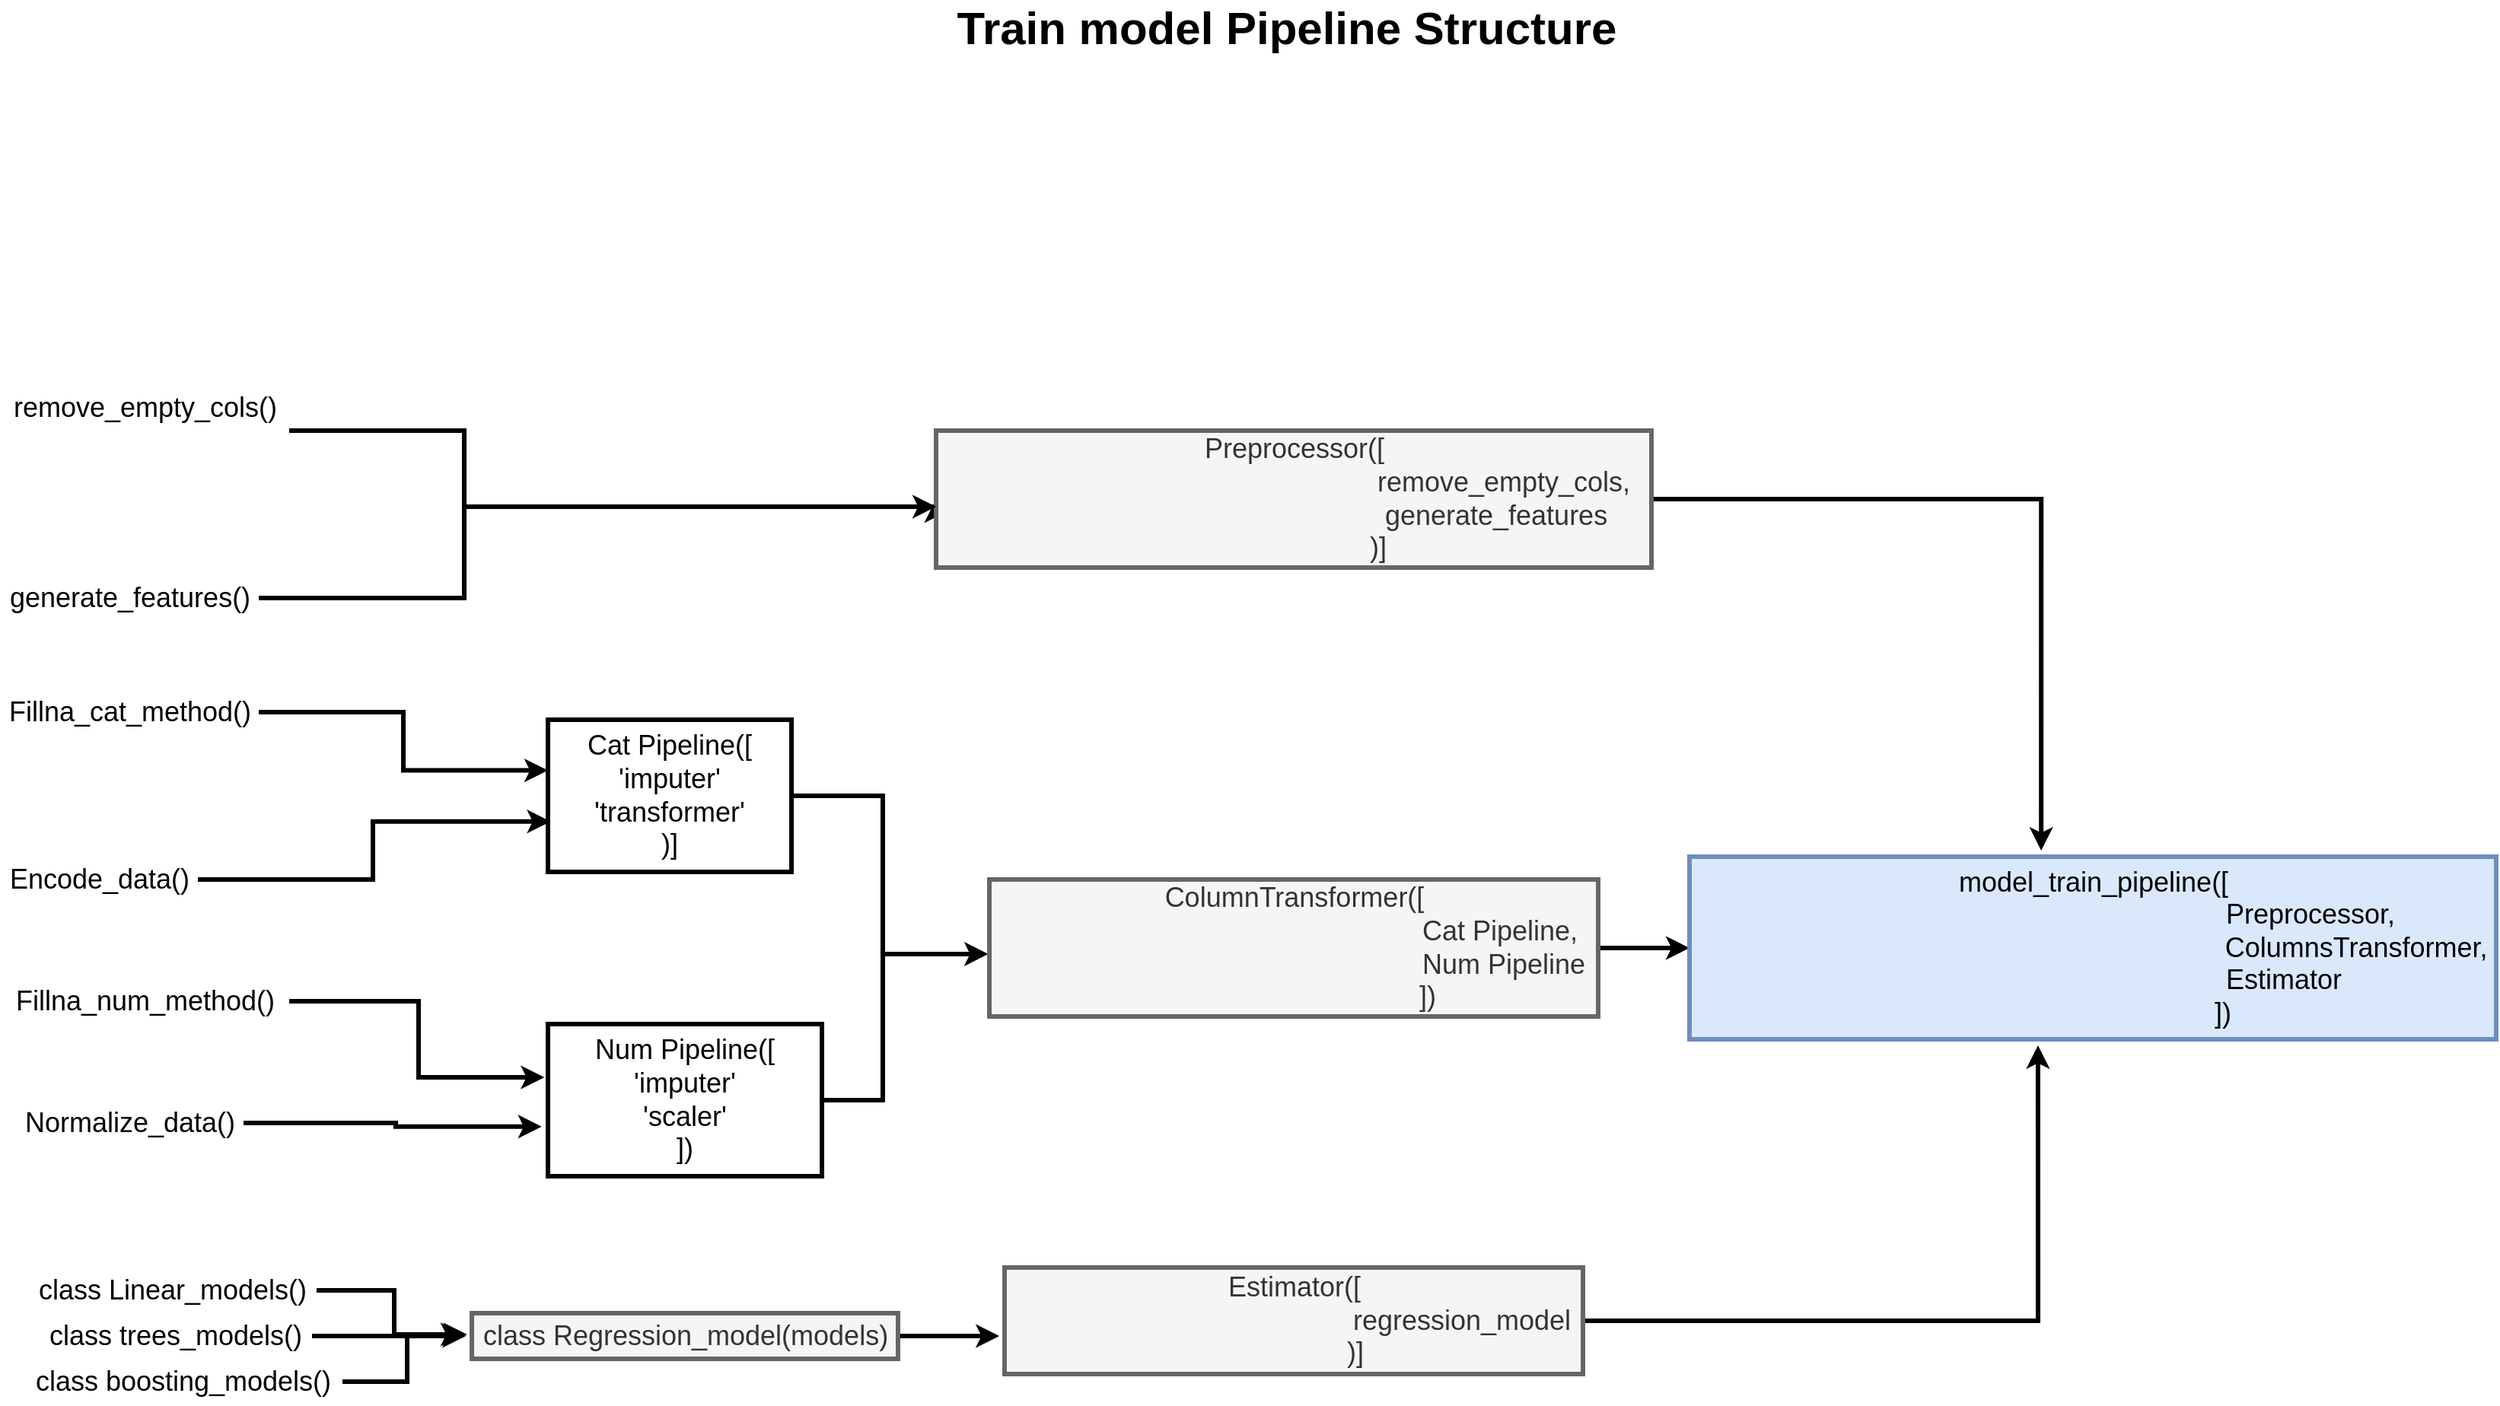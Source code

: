 <mxfile version="14.9.7" type="github">
  <diagram id="wKcYc2Z8ubOa0SPh2_ZS" name="Page-1">
    <mxGraphModel dx="5557" dy="3070" grid="1" gridSize="10" guides="1" tooltips="1" connect="1" arrows="1" fold="1" page="1" pageScale="1" pageWidth="827" pageHeight="1169" math="0" shadow="0">
      <root>
        <object label="" id="0">
          <mxCell />
        </object>
        <mxCell id="1" parent="0" />
        <mxCell id="e_e6QgXlBwtvrFS-NyKw-1" value="&lt;font size=&quot;1&quot;&gt;&lt;b style=&quot;font-size: 30px&quot;&gt;Train model Pipeline Structure&lt;/b&gt;&lt;/font&gt;" style="text;html=1;align=center;verticalAlign=middle;resizable=0;points=[];autosize=1;strokeColor=none;" parent="1" vertex="1">
          <mxGeometry x="-200" y="50" width="450" height="30" as="geometry" />
        </mxCell>
        <mxCell id="ZrzAJFYl5DZwjH_hyQz8-46" style="edgeStyle=orthogonalEdgeStyle;rounded=0;orthogonalLoop=1;jettySize=auto;html=1;entryX=-0.002;entryY=0.544;entryDx=0;entryDy=0;entryPerimeter=0;fontSize=18;strokeWidth=3;" edge="1" parent="1" source="e_e6QgXlBwtvrFS-NyKw-2" target="e_e6QgXlBwtvrFS-NyKw-14">
          <mxGeometry relative="1" as="geometry">
            <Array as="points">
              <mxPoint x="-240" y="570" />
              <mxPoint x="-240" y="674" />
            </Array>
          </mxGeometry>
        </mxCell>
        <mxCell id="e_e6QgXlBwtvrFS-NyKw-2" value="Cat Pipeline([&lt;br style=&quot;font-size: 18px;&quot;&gt;&#39;imputer&#39;&lt;br style=&quot;font-size: 18px;&quot;&gt;&#39;transformer&#39;&lt;br style=&quot;font-size: 18px;&quot;&gt;)]" style="whiteSpace=wrap;html=1;fontSize=18;strokeWidth=3;" parent="1" vertex="1">
          <mxGeometry x="-460" y="520" width="160" height="100" as="geometry" />
        </mxCell>
        <mxCell id="e_e6QgXlBwtvrFS-NyKw-4" style="edgeStyle=orthogonalEdgeStyle;rounded=0;orthogonalLoop=1;jettySize=auto;html=1;entryX=0;entryY=0.333;entryDx=0;entryDy=0;entryPerimeter=0;fontSize=18;strokeWidth=3;" parent="1" source="e_e6QgXlBwtvrFS-NyKw-3" target="e_e6QgXlBwtvrFS-NyKw-2" edge="1">
          <mxGeometry relative="1" as="geometry" />
        </mxCell>
        <mxCell id="e_e6QgXlBwtvrFS-NyKw-3" value="Fillna_cat_method()" style="text;html=1;align=center;verticalAlign=middle;resizable=0;points=[];autosize=1;strokeColor=none;fontSize=18;strokeWidth=3;" parent="1" vertex="1">
          <mxGeometry x="-820" y="500" width="170" height="30" as="geometry" />
        </mxCell>
        <mxCell id="e_e6QgXlBwtvrFS-NyKw-6" style="edgeStyle=orthogonalEdgeStyle;rounded=0;orthogonalLoop=1;jettySize=auto;html=1;entryX=0.011;entryY=0.669;entryDx=0;entryDy=0;entryPerimeter=0;fontSize=18;strokeWidth=3;" parent="1" source="e_e6QgXlBwtvrFS-NyKw-5" target="e_e6QgXlBwtvrFS-NyKw-2" edge="1">
          <mxGeometry relative="1" as="geometry" />
        </mxCell>
        <mxCell id="e_e6QgXlBwtvrFS-NyKw-5" value="Encode_data()&lt;br style=&quot;font-size: 18px;&quot;&gt;" style="text;html=1;align=center;verticalAlign=middle;resizable=0;points=[];autosize=1;strokeColor=none;fontSize=18;strokeWidth=3;" parent="1" vertex="1">
          <mxGeometry x="-820" y="610" width="130" height="30" as="geometry" />
        </mxCell>
        <mxCell id="ZrzAJFYl5DZwjH_hyQz8-47" style="edgeStyle=orthogonalEdgeStyle;rounded=0;orthogonalLoop=1;jettySize=auto;html=1;entryX=-0.002;entryY=0.544;entryDx=0;entryDy=0;entryPerimeter=0;fontSize=18;strokeWidth=3;" edge="1" parent="1" source="e_e6QgXlBwtvrFS-NyKw-7" target="e_e6QgXlBwtvrFS-NyKw-14">
          <mxGeometry relative="1" as="geometry">
            <Array as="points">
              <mxPoint x="-240" y="770" />
              <mxPoint x="-240" y="674" />
            </Array>
          </mxGeometry>
        </mxCell>
        <mxCell id="e_e6QgXlBwtvrFS-NyKw-7" value="Num Pipeline([&lt;br style=&quot;font-size: 18px;&quot;&gt;&#39;imputer&#39;&lt;br style=&quot;font-size: 18px;&quot;&gt;&#39;scaler&#39;&lt;br style=&quot;font-size: 18px;&quot;&gt;])" style="rounded=0;whiteSpace=wrap;html=1;fontSize=18;strokeWidth=3;" parent="1" vertex="1">
          <mxGeometry x="-460" y="720" width="180" height="100" as="geometry" />
        </mxCell>
        <mxCell id="e_e6QgXlBwtvrFS-NyKw-13" style="edgeStyle=orthogonalEdgeStyle;rounded=0;orthogonalLoop=1;jettySize=auto;html=1;entryX=-0.013;entryY=0.35;entryDx=0;entryDy=0;entryPerimeter=0;fontSize=18;strokeWidth=3;" parent="1" source="e_e6QgXlBwtvrFS-NyKw-8" target="e_e6QgXlBwtvrFS-NyKw-7" edge="1">
          <mxGeometry relative="1" as="geometry" />
        </mxCell>
        <mxCell id="e_e6QgXlBwtvrFS-NyKw-8" value="Fillna_num_method()" style="text;html=1;align=center;verticalAlign=middle;resizable=0;points=[];autosize=1;strokeColor=none;fontSize=18;strokeWidth=3;" parent="1" vertex="1">
          <mxGeometry x="-820" y="690" width="190" height="30" as="geometry" />
        </mxCell>
        <mxCell id="e_e6QgXlBwtvrFS-NyKw-12" style="edgeStyle=orthogonalEdgeStyle;rounded=0;orthogonalLoop=1;jettySize=auto;html=1;entryX=-0.023;entryY=0.674;entryDx=0;entryDy=0;entryPerimeter=0;fontSize=18;strokeWidth=3;" parent="1" source="e_e6QgXlBwtvrFS-NyKw-11" target="e_e6QgXlBwtvrFS-NyKw-7" edge="1">
          <mxGeometry relative="1" as="geometry" />
        </mxCell>
        <mxCell id="e_e6QgXlBwtvrFS-NyKw-11" value="Normalize_data()" style="text;html=1;align=center;verticalAlign=middle;resizable=0;points=[];autosize=1;strokeColor=none;fontSize=18;strokeWidth=3;" parent="1" vertex="1">
          <mxGeometry x="-810" y="770" width="150" height="30" as="geometry" />
        </mxCell>
        <mxCell id="ZrzAJFYl5DZwjH_hyQz8-42" value="" style="edgeStyle=orthogonalEdgeStyle;rounded=0;orthogonalLoop=1;jettySize=auto;html=1;fontSize=18;strokeWidth=3;" edge="1" parent="1" source="e_e6QgXlBwtvrFS-NyKw-14" target="ZrzAJFYl5DZwjH_hyQz8-27">
          <mxGeometry relative="1" as="geometry" />
        </mxCell>
        <mxCell id="e_e6QgXlBwtvrFS-NyKw-14" value="ColumnTransformer([&lt;br style=&quot;font-size: 18px;&quot;&gt;&amp;nbsp; &amp;nbsp; &amp;nbsp; &amp;nbsp; &amp;nbsp; &amp;nbsp; &amp;nbsp; &amp;nbsp; &amp;nbsp; &amp;nbsp; &amp;nbsp; &amp;nbsp; &amp;nbsp; &amp;nbsp; &amp;nbsp; &amp;nbsp; &amp;nbsp; &amp;nbsp; &amp;nbsp; &amp;nbsp; &amp;nbsp; &amp;nbsp; &amp;nbsp; &amp;nbsp; &amp;nbsp; &amp;nbsp; &amp;nbsp; Cat Pipeline, &lt;br style=&quot;font-size: 18px;&quot;&gt;&amp;nbsp; &amp;nbsp; &amp;nbsp; &amp;nbsp; &amp;nbsp; &amp;nbsp; &amp;nbsp; &amp;nbsp; &amp;nbsp; &amp;nbsp; &amp;nbsp; &amp;nbsp; &amp;nbsp; &amp;nbsp; &amp;nbsp; &amp;nbsp; &amp;nbsp; &amp;nbsp; &amp;nbsp; &amp;nbsp; &amp;nbsp; &amp;nbsp; &amp;nbsp; &amp;nbsp; &amp;nbsp; &amp;nbsp; &amp;nbsp; &amp;nbsp;Num Pipeline&lt;br style=&quot;font-size: 18px;&quot;&gt;&amp;nbsp; &amp;nbsp; &amp;nbsp; &amp;nbsp; &amp;nbsp; &amp;nbsp; &amp;nbsp; &amp;nbsp; &amp;nbsp; &amp;nbsp; &amp;nbsp; &amp;nbsp; &amp;nbsp; &amp;nbsp; &amp;nbsp; &amp;nbsp; &amp;nbsp; &amp;nbsp;])" style="text;html=1;align=center;verticalAlign=middle;resizable=0;points=[];autosize=1;fillColor=#f5f5f5;strokeColor=#666666;fontColor=#333333;fontSize=18;strokeWidth=3;" parent="1" vertex="1">
          <mxGeometry x="-170" y="625" width="400" height="90" as="geometry" />
        </mxCell>
        <mxCell id="ZrzAJFYl5DZwjH_hyQz8-12" style="edgeStyle=orthogonalEdgeStyle;rounded=0;orthogonalLoop=1;jettySize=auto;html=1;entryX=0;entryY=0.5;entryDx=0;entryDy=0;entryPerimeter=0;fontSize=18;strokeWidth=3;" edge="1" parent="1" source="ZrzAJFYl5DZwjH_hyQz8-5" target="ZrzAJFYl5DZwjH_hyQz8-6">
          <mxGeometry relative="1" as="geometry">
            <Array as="points">
              <mxPoint x="-515" y="330" />
              <mxPoint x="-515" y="380" />
            </Array>
          </mxGeometry>
        </mxCell>
        <mxCell id="ZrzAJFYl5DZwjH_hyQz8-5" value="remove_empty_cols()" style="text;html=1;align=center;verticalAlign=middle;resizable=0;points=[];autosize=1;strokeColor=none;fontSize=18;strokeWidth=3;" vertex="1" parent="1">
          <mxGeometry x="-820" y="300" width="190" height="30" as="geometry" />
        </mxCell>
        <mxCell id="ZrzAJFYl5DZwjH_hyQz8-44" style="edgeStyle=orthogonalEdgeStyle;rounded=0;orthogonalLoop=1;jettySize=auto;html=1;entryX=0.436;entryY=-0.033;entryDx=0;entryDy=0;entryPerimeter=0;fontSize=18;strokeWidth=3;" edge="1" parent="1" source="ZrzAJFYl5DZwjH_hyQz8-6" target="ZrzAJFYl5DZwjH_hyQz8-27">
          <mxGeometry relative="1" as="geometry" />
        </mxCell>
        <mxCell id="ZrzAJFYl5DZwjH_hyQz8-6" value="Preprocessor([&lt;br style=&quot;font-size: 18px;&quot;&gt;&amp;nbsp; &amp;nbsp; &amp;nbsp; &amp;nbsp; &amp;nbsp; &amp;nbsp; &amp;nbsp; &amp;nbsp; &amp;nbsp; &amp;nbsp; &amp;nbsp; &amp;nbsp; &amp;nbsp; &amp;nbsp; &amp;nbsp; &amp;nbsp; &amp;nbsp; &amp;nbsp; &amp;nbsp; &amp;nbsp; &amp;nbsp; &amp;nbsp; &amp;nbsp; &amp;nbsp; &amp;nbsp; &amp;nbsp; &amp;nbsp; &amp;nbsp; remove_empty_cols,&amp;nbsp;&lt;br style=&quot;font-size: 18px;&quot;&gt;&amp;nbsp; &amp;nbsp; &amp;nbsp; &amp;nbsp; &amp;nbsp; &amp;nbsp; &amp;nbsp; &amp;nbsp; &amp;nbsp; &amp;nbsp; &amp;nbsp; &amp;nbsp; &amp;nbsp; &amp;nbsp; &amp;nbsp; &amp;nbsp; &amp;nbsp; &amp;nbsp; &amp;nbsp; &amp;nbsp; &amp;nbsp; &amp;nbsp; &amp;nbsp; &amp;nbsp; &amp;nbsp; &amp;nbsp; &amp;nbsp;generate_features&lt;br style=&quot;font-size: 18px;&quot;&gt;&amp;nbsp; &amp;nbsp; &amp;nbsp; &amp;nbsp; &amp;nbsp; &amp;nbsp; &amp;nbsp; &amp;nbsp; &amp;nbsp; &amp;nbsp; &amp;nbsp; )]" style="text;html=1;align=center;verticalAlign=middle;resizable=0;points=[];autosize=1;strokeColor=#666666;fillColor=#f5f5f5;fontColor=#333333;fontSize=18;strokeWidth=3;" vertex="1" parent="1">
          <mxGeometry x="-205" y="330" width="470" height="90" as="geometry" />
        </mxCell>
        <mxCell id="ZrzAJFYl5DZwjH_hyQz8-9" style="edgeStyle=orthogonalEdgeStyle;rounded=0;orthogonalLoop=1;jettySize=auto;html=1;fontSize=18;strokeWidth=3;" edge="1" parent="1" source="ZrzAJFYl5DZwjH_hyQz8-8" target="ZrzAJFYl5DZwjH_hyQz8-6">
          <mxGeometry relative="1" as="geometry">
            <Array as="points">
              <mxPoint x="-515" y="440" />
              <mxPoint x="-515" y="380" />
            </Array>
          </mxGeometry>
        </mxCell>
        <mxCell id="ZrzAJFYl5DZwjH_hyQz8-8" value="generate_features()" style="text;html=1;align=center;verticalAlign=middle;resizable=0;points=[];autosize=1;strokeColor=none;fontSize=18;strokeWidth=3;" vertex="1" parent="1">
          <mxGeometry x="-820" y="425" width="170" height="30" as="geometry" />
        </mxCell>
        <mxCell id="ZrzAJFYl5DZwjH_hyQz8-40" style="edgeStyle=orthogonalEdgeStyle;rounded=0;orthogonalLoop=1;jettySize=auto;html=1;entryX=-0.009;entryY=0.643;entryDx=0;entryDy=0;entryPerimeter=0;fontSize=18;strokeWidth=3;" edge="1" parent="1" source="ZrzAJFYl5DZwjH_hyQz8-13" target="ZrzAJFYl5DZwjH_hyQz8-24">
          <mxGeometry relative="1" as="geometry" />
        </mxCell>
        <mxCell id="ZrzAJFYl5DZwjH_hyQz8-13" value="class Regression_model(models)" style="text;html=1;align=center;verticalAlign=middle;resizable=0;points=[];autosize=1;strokeColor=#666666;fillColor=#f5f5f5;fontColor=#333333;fontSize=18;strokeWidth=3;" vertex="1" parent="1">
          <mxGeometry x="-510" y="910" width="280" height="30" as="geometry" />
        </mxCell>
        <mxCell id="ZrzAJFYl5DZwjH_hyQz8-35" style="edgeStyle=orthogonalEdgeStyle;rounded=0;orthogonalLoop=1;jettySize=auto;html=1;entryX=-0.011;entryY=0.467;entryDx=0;entryDy=0;entryPerimeter=0;fontSize=18;strokeWidth=3;" edge="1" parent="1" source="ZrzAJFYl5DZwjH_hyQz8-14" target="ZrzAJFYl5DZwjH_hyQz8-13">
          <mxGeometry relative="1" as="geometry" />
        </mxCell>
        <mxCell id="ZrzAJFYl5DZwjH_hyQz8-14" value="class Linear_models()" style="text;html=1;align=center;verticalAlign=middle;resizable=0;points=[];autosize=1;strokeColor=none;fontSize=18;strokeWidth=3;" vertex="1" parent="1">
          <mxGeometry x="-802" y="880" width="190" height="30" as="geometry" />
        </mxCell>
        <mxCell id="ZrzAJFYl5DZwjH_hyQz8-36" style="edgeStyle=orthogonalEdgeStyle;rounded=0;orthogonalLoop=1;jettySize=auto;html=1;entryX=-0.014;entryY=0.5;entryDx=0;entryDy=0;entryPerimeter=0;fontSize=18;strokeWidth=3;" edge="1" parent="1" source="ZrzAJFYl5DZwjH_hyQz8-15" target="ZrzAJFYl5DZwjH_hyQz8-13">
          <mxGeometry relative="1" as="geometry" />
        </mxCell>
        <mxCell id="ZrzAJFYl5DZwjH_hyQz8-15" value="class trees_models()" style="text;html=1;align=center;verticalAlign=middle;resizable=0;points=[];autosize=1;strokeColor=none;fontSize=18;strokeWidth=3;" vertex="1" parent="1">
          <mxGeometry x="-795" y="910" width="180" height="30" as="geometry" />
        </mxCell>
        <mxCell id="ZrzAJFYl5DZwjH_hyQz8-34" style="edgeStyle=orthogonalEdgeStyle;rounded=0;orthogonalLoop=1;jettySize=auto;html=1;entryX=-0.018;entryY=0.467;entryDx=0;entryDy=0;entryPerimeter=0;fontSize=18;strokeWidth=3;" edge="1" parent="1" source="ZrzAJFYl5DZwjH_hyQz8-16" target="ZrzAJFYl5DZwjH_hyQz8-13">
          <mxGeometry relative="1" as="geometry" />
        </mxCell>
        <mxCell id="ZrzAJFYl5DZwjH_hyQz8-16" value="class boosting_models()" style="text;html=1;align=center;verticalAlign=middle;resizable=0;points=[];autosize=1;strokeColor=none;fontSize=18;strokeWidth=3;" vertex="1" parent="1">
          <mxGeometry x="-805" y="940" width="210" height="30" as="geometry" />
        </mxCell>
        <mxCell id="ZrzAJFYl5DZwjH_hyQz8-45" style="edgeStyle=orthogonalEdgeStyle;rounded=0;orthogonalLoop=1;jettySize=auto;html=1;entryX=0.432;entryY=1.033;entryDx=0;entryDy=0;entryPerimeter=0;fontSize=18;strokeWidth=3;" edge="1" parent="1" source="ZrzAJFYl5DZwjH_hyQz8-24" target="ZrzAJFYl5DZwjH_hyQz8-27">
          <mxGeometry relative="1" as="geometry" />
        </mxCell>
        <mxCell id="ZrzAJFYl5DZwjH_hyQz8-24" value="Estimator([&lt;br style=&quot;font-size: 18px;&quot;&gt;&amp;nbsp; &amp;nbsp; &amp;nbsp; &amp;nbsp; &amp;nbsp; &amp;nbsp; &amp;nbsp; &amp;nbsp; &amp;nbsp; &amp;nbsp; &amp;nbsp; &amp;nbsp; &amp;nbsp; &amp;nbsp; &amp;nbsp; &amp;nbsp; &amp;nbsp; &amp;nbsp; &amp;nbsp; &amp;nbsp; &amp;nbsp; &amp;nbsp; regression_model&lt;br style=&quot;font-size: 18px;&quot;&gt;&amp;nbsp; &amp;nbsp; &amp;nbsp; &amp;nbsp; &amp;nbsp; &amp;nbsp; &amp;nbsp; &amp;nbsp; )]" style="text;html=1;align=center;verticalAlign=middle;resizable=0;points=[];autosize=1;strokeColor=#666666;fillColor=#f5f5f5;fontColor=#333333;fontSize=18;strokeWidth=3;" vertex="1" parent="1">
          <mxGeometry x="-160" y="880" width="380" height="70" as="geometry" />
        </mxCell>
        <mxCell id="ZrzAJFYl5DZwjH_hyQz8-27" value="model_train_pipeline([&lt;br style=&quot;font-size: 18px;&quot;&gt;&amp;nbsp; &amp;nbsp; &amp;nbsp; &amp;nbsp; &amp;nbsp; &amp;nbsp; &amp;nbsp; &amp;nbsp; &amp;nbsp; &amp;nbsp; &amp;nbsp; &amp;nbsp; &amp;nbsp; &amp;nbsp; &amp;nbsp; &amp;nbsp; &amp;nbsp; &amp;nbsp; &amp;nbsp; &amp;nbsp; &amp;nbsp; &amp;nbsp; &amp;nbsp; &amp;nbsp; &amp;nbsp; &amp;nbsp; &amp;nbsp; &amp;nbsp; &amp;nbsp;Preprocessor,&lt;br style=&quot;font-size: 18px;&quot;&gt;&amp;nbsp; &amp;nbsp; &amp;nbsp; &amp;nbsp; &amp;nbsp; &amp;nbsp; &amp;nbsp; &amp;nbsp; &amp;nbsp; &amp;nbsp; &amp;nbsp; &amp;nbsp; &amp;nbsp; &amp;nbsp; &amp;nbsp; &amp;nbsp; &amp;nbsp; &amp;nbsp; &amp;nbsp; &amp;nbsp; &amp;nbsp; &amp;nbsp; &amp;nbsp; &amp;nbsp; &amp;nbsp; &amp;nbsp; &amp;nbsp; &amp;nbsp; &amp;nbsp; &amp;nbsp; &amp;nbsp; &amp;nbsp; &amp;nbsp; &amp;nbsp; &amp;nbsp;ColumnsTransformer,&lt;br style=&quot;font-size: 18px;&quot;&gt;&amp;nbsp; &amp;nbsp; &amp;nbsp; &amp;nbsp; &amp;nbsp; &amp;nbsp; &amp;nbsp; &amp;nbsp; &amp;nbsp; &amp;nbsp; &amp;nbsp; &amp;nbsp; &amp;nbsp; &amp;nbsp; &amp;nbsp; &amp;nbsp; &amp;nbsp; &amp;nbsp; &amp;nbsp; &amp;nbsp; &amp;nbsp; &amp;nbsp; &amp;nbsp; &amp;nbsp; &amp;nbsp; Estimator&lt;br style=&quot;font-size: 18px;&quot;&gt;&amp;nbsp; &amp;nbsp; &amp;nbsp; &amp;nbsp; &amp;nbsp; &amp;nbsp; &amp;nbsp; &amp;nbsp; &amp;nbsp; &amp;nbsp; &amp;nbsp; &amp;nbsp; &amp;nbsp; &amp;nbsp; &amp;nbsp; &amp;nbsp; &amp;nbsp; ])" style="text;html=1;align=center;verticalAlign=middle;resizable=0;points=[];autosize=1;strokeColor=#6c8ebf;fillColor=#dae8fc;fontSize=18;strokeWidth=3;" vertex="1" parent="1">
          <mxGeometry x="290" y="610" width="530" height="120" as="geometry" />
        </mxCell>
      </root>
    </mxGraphModel>
  </diagram>
</mxfile>
